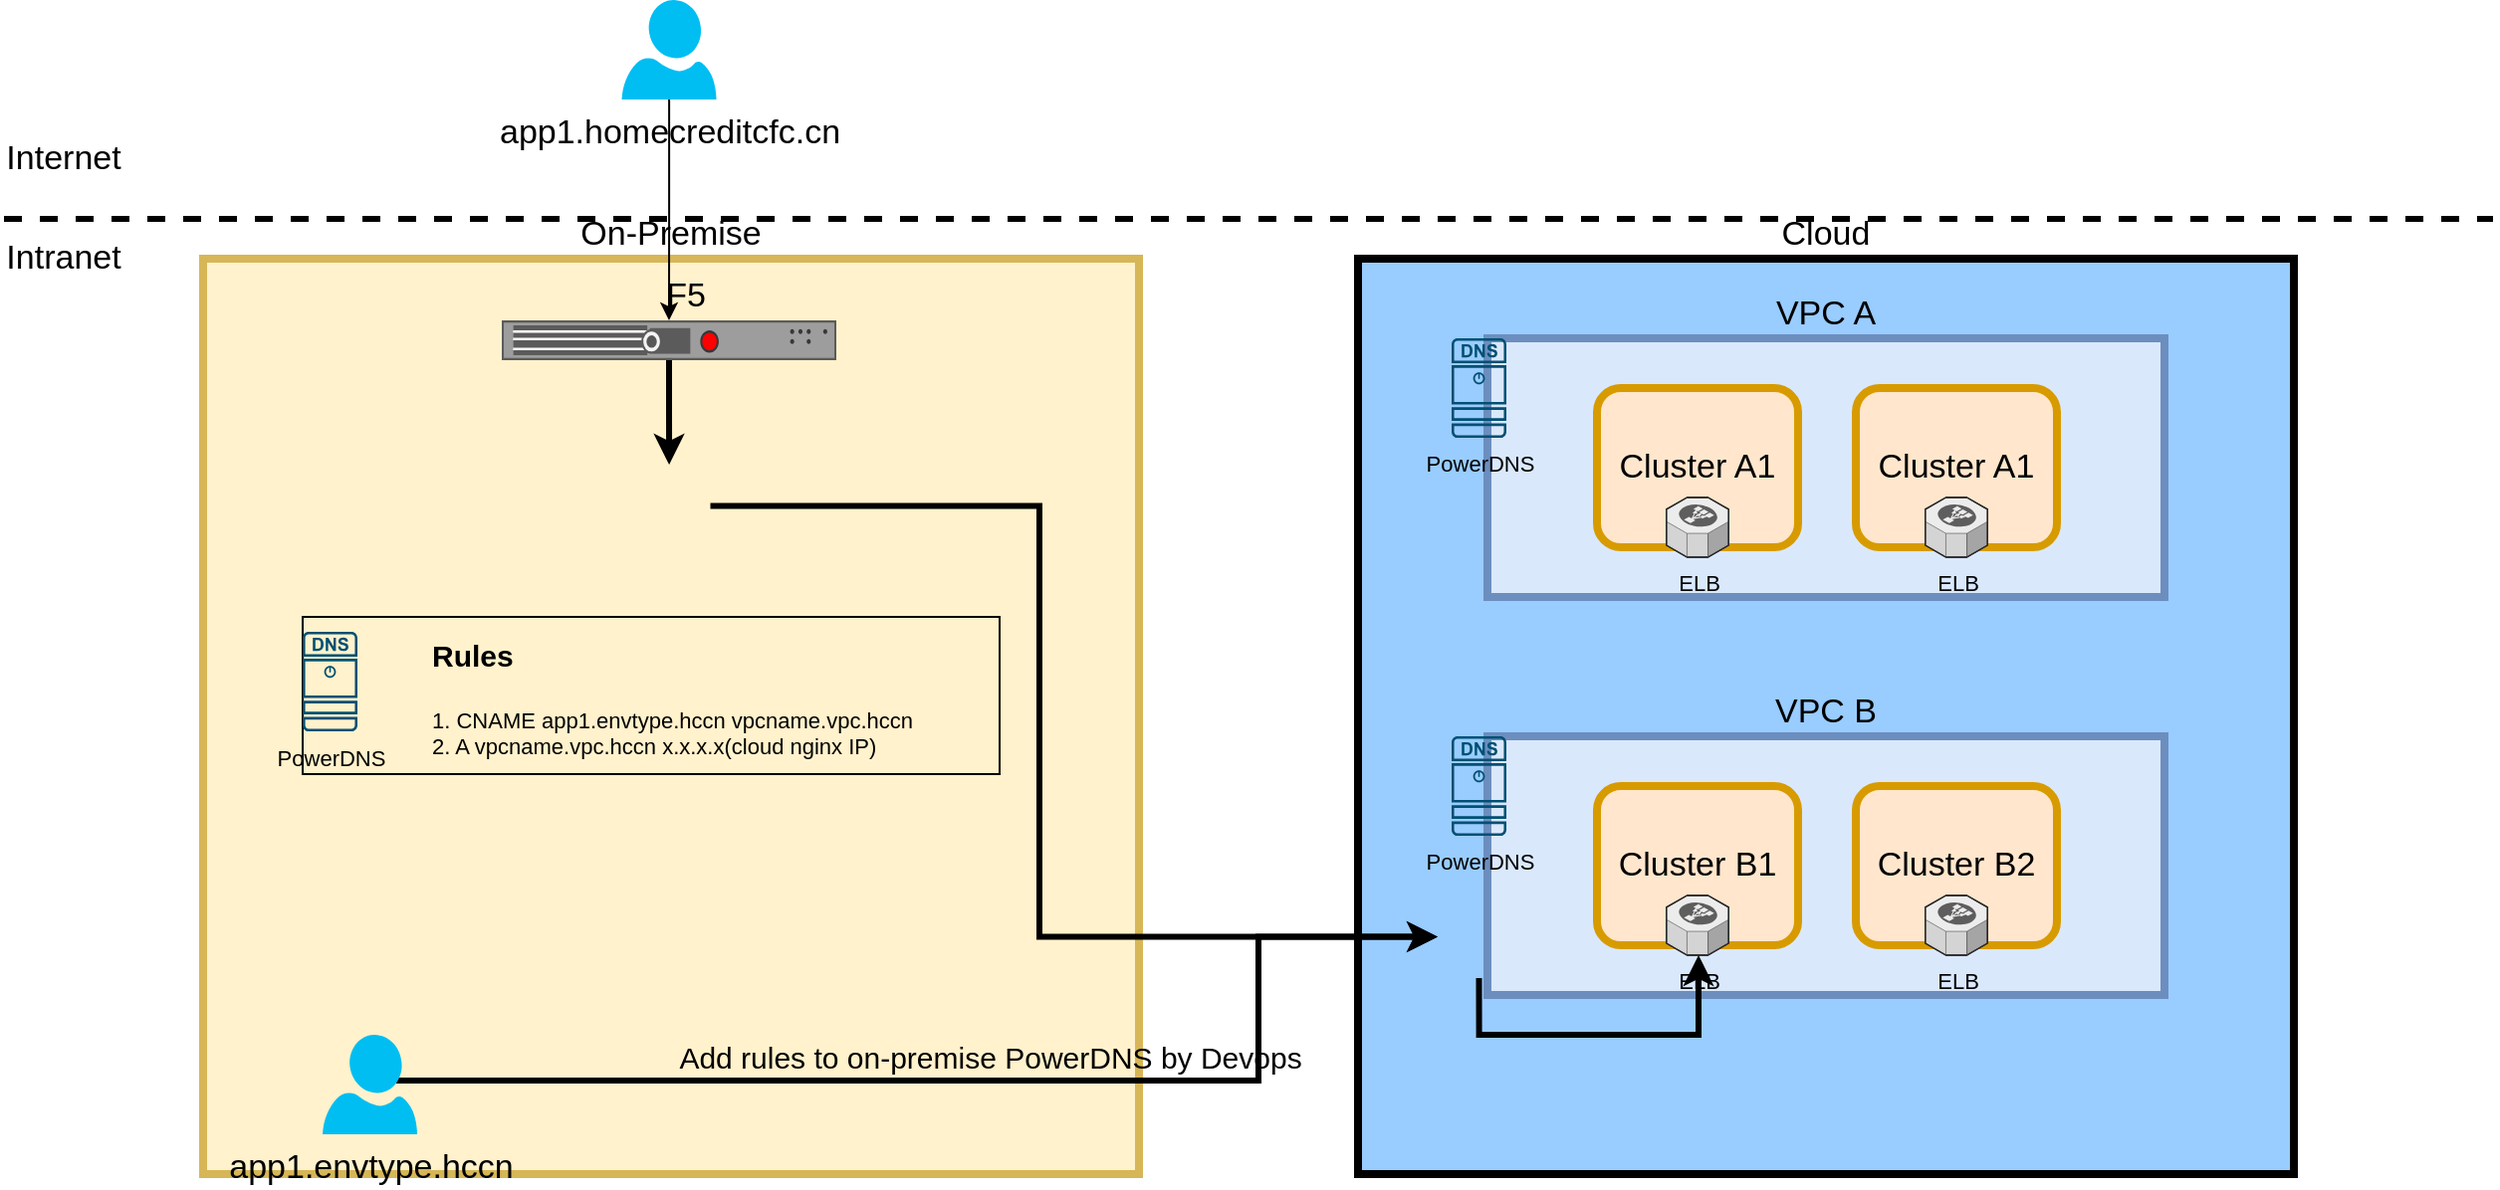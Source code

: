 <mxfile version="14.6.6" type="github">
  <diagram id="9IovndKO5Lwux1j9DJRa" name="Page-1">
    <mxGraphModel dx="1091" dy="752" grid="1" gridSize="10" guides="1" tooltips="1" connect="1" arrows="1" fold="1" page="1" pageScale="1" pageWidth="1920" pageHeight="1200" math="0" shadow="0">
      <root>
        <mxCell id="0" />
        <mxCell id="1" parent="0" />
        <mxCell id="GJDk6ChRwVHrgXMmXjr3-1" value="" style="endArrow=none;dashed=1;html=1;fontSize=11;strokeWidth=3;" parent="1" edge="1">
          <mxGeometry width="50" height="50" relative="1" as="geometry">
            <mxPoint x="10" y="180" as="sourcePoint" />
            <mxPoint x="1260" y="180" as="targetPoint" />
          </mxGeometry>
        </mxCell>
        <mxCell id="GJDk6ChRwVHrgXMmXjr3-4" value="On-Premise" style="rounded=0;whiteSpace=wrap;html=1;strokeWidth=4;labelPosition=center;verticalLabelPosition=top;align=center;verticalAlign=bottom;fontSize=17;fillColor=#fff2cc;strokeColor=#d6b656;" parent="1" vertex="1">
          <mxGeometry x="110" y="200" width="470" height="460" as="geometry" />
        </mxCell>
        <mxCell id="GJDk6ChRwVHrgXMmXjr3-5" value="Cloud" style="rounded=0;whiteSpace=wrap;html=1;strokeWidth=4;labelPosition=center;verticalLabelPosition=top;align=center;verticalAlign=bottom;fontSize=17;labelBorderColor=none;labelBackgroundColor=none;fillColor=#99CCFF;" parent="1" vertex="1">
          <mxGeometry x="690" y="200" width="470" height="460" as="geometry" />
        </mxCell>
        <mxCell id="GJDk6ChRwVHrgXMmXjr3-6" value="&lt;div&gt;VPC A&lt;/div&gt;" style="rounded=0;whiteSpace=wrap;html=1;labelBackgroundColor=none;fontSize=17;strokeWidth=4;labelPosition=center;verticalLabelPosition=top;align=center;verticalAlign=bottom;fillColor=#dae8fc;strokeColor=#6c8ebf;" parent="1" vertex="1">
          <mxGeometry x="755" y="240" width="340" height="130" as="geometry" />
        </mxCell>
        <mxCell id="GJDk6ChRwVHrgXMmXjr3-7" value="&lt;div&gt;VPC B&lt;/div&gt;" style="rounded=0;whiteSpace=wrap;html=1;labelBackgroundColor=none;fontSize=17;strokeWidth=4;labelPosition=center;verticalLabelPosition=top;align=center;verticalAlign=bottom;fillColor=#dae8fc;strokeColor=#6c8ebf;" parent="1" vertex="1">
          <mxGeometry x="755" y="440" width="340" height="130" as="geometry" />
        </mxCell>
        <mxCell id="GJDk6ChRwVHrgXMmXjr3-9" value="Cluster B1" style="rounded=1;whiteSpace=wrap;html=1;labelBackgroundColor=none;fontSize=17;strokeWidth=4;fillColor=#ffe6cc;strokeColor=#d79b00;" parent="1" vertex="1">
          <mxGeometry x="810" y="465" width="101" height="80" as="geometry" />
        </mxCell>
        <mxCell id="GJDk6ChRwVHrgXMmXjr3-13" value="Cluster B2" style="rounded=1;whiteSpace=wrap;html=1;labelBackgroundColor=none;fontSize=17;strokeWidth=4;fillColor=#ffe6cc;strokeColor=#d79b00;" parent="1" vertex="1">
          <mxGeometry x="940" y="465" width="101" height="80" as="geometry" />
        </mxCell>
        <mxCell id="GJDk6ChRwVHrgXMmXjr3-15" value="Cluster A1" style="rounded=1;whiteSpace=wrap;html=1;labelBackgroundColor=none;fontSize=17;strokeWidth=4;fillColor=#ffe6cc;strokeColor=#d79b00;" parent="1" vertex="1">
          <mxGeometry x="810" y="265" width="101" height="80" as="geometry" />
        </mxCell>
        <mxCell id="GJDk6ChRwVHrgXMmXjr3-16" value="Cluster A1" style="rounded=1;whiteSpace=wrap;html=1;labelBackgroundColor=none;fontSize=17;strokeWidth=4;fillColor=#ffe6cc;strokeColor=#d79b00;" parent="1" vertex="1">
          <mxGeometry x="940" y="265" width="101" height="80" as="geometry" />
        </mxCell>
        <mxCell id="GJDk6ChRwVHrgXMmXjr3-26" value="&lt;div style=&quot;font-size: 15px;&quot;&gt;&lt;span style=&quot;font-size: 15px;&quot;&gt;Add rules to on-premise PowerDNS by Devops&lt;/span&gt;&lt;/div&gt;" style="edgeStyle=orthogonalEdgeStyle;rounded=0;orthogonalLoop=1;jettySize=auto;html=1;fontSize=15;strokeWidth=3;exitX=0.779;exitY=0.46;exitDx=0;exitDy=0;exitPerimeter=0;labelBackgroundColor=none;labelPosition=center;verticalLabelPosition=top;align=center;verticalAlign=bottom;entryX=0;entryY=0.5;entryDx=0;entryDy=0;" parent="1" source="GJDk6ChRwVHrgXMmXjr3-18" target="GJDk6ChRwVHrgXMmXjr3-34" edge="1">
          <mxGeometry relative="1" as="geometry">
            <Array as="points">
              <mxPoint x="640" y="613" />
              <mxPoint x="640" y="541" />
            </Array>
          </mxGeometry>
        </mxCell>
        <mxCell id="GJDk6ChRwVHrgXMmXjr3-18" value="&lt;div&gt;app1.envtype.hccn&lt;/div&gt;" style="verticalLabelPosition=bottom;html=1;verticalAlign=top;align=center;strokeColor=none;fillColor=#00BEF2;shape=mxgraph.azure.user;labelBackgroundColor=none;fontSize=17;" parent="1" vertex="1">
          <mxGeometry x="170" y="590" width="47.5" height="50" as="geometry" />
        </mxCell>
        <mxCell id="GJDk6ChRwVHrgXMmXjr3-21" value="" style="edgeStyle=orthogonalEdgeStyle;rounded=0;orthogonalLoop=1;jettySize=auto;html=1;fontSize=17;" parent="1" source="GJDk6ChRwVHrgXMmXjr3-19" target="GJDk6ChRwVHrgXMmXjr3-20" edge="1">
          <mxGeometry relative="1" as="geometry" />
        </mxCell>
        <mxCell id="GJDk6ChRwVHrgXMmXjr3-19" value="app1.homecreditcfc.cn" style="verticalLabelPosition=bottom;html=1;verticalAlign=top;align=center;strokeColor=none;fillColor=#00BEF2;shape=mxgraph.azure.user;labelBackgroundColor=none;fontSize=17;" parent="1" vertex="1">
          <mxGeometry x="320.25" y="70" width="47.5" height="50" as="geometry" />
        </mxCell>
        <mxCell id="GJDk6ChRwVHrgXMmXjr3-55" value="" style="edgeStyle=orthogonalEdgeStyle;rounded=0;orthogonalLoop=1;jettySize=auto;html=1;fontSize=11;strokeWidth=3;entryX=0;entryY=0.5;entryDx=0;entryDy=0;exitX=1;exitY=0.5;exitDx=0;exitDy=0;" parent="1" source="GJDk6ChRwVHrgXMmXjr3-59" target="GJDk6ChRwVHrgXMmXjr3-34" edge="1">
          <mxGeometry relative="1" as="geometry">
            <mxPoint x="508" y="241" as="targetPoint" />
            <Array as="points">
              <mxPoint x="530" y="324" />
              <mxPoint x="530" y="541" />
            </Array>
          </mxGeometry>
        </mxCell>
        <mxCell id="GJDk6ChRwVHrgXMmXjr3-60" value="" style="edgeStyle=orthogonalEdgeStyle;rounded=0;orthogonalLoop=1;jettySize=auto;html=1;fontSize=11;strokeWidth=3;" parent="1" source="GJDk6ChRwVHrgXMmXjr3-20" target="GJDk6ChRwVHrgXMmXjr3-59" edge="1">
          <mxGeometry relative="1" as="geometry" />
        </mxCell>
        <mxCell id="GJDk6ChRwVHrgXMmXjr3-20" value="F5" style="strokeColor=#666666;html=1;labelPosition=center;align=center;spacingLeft=15;shadow=0;dashed=0;outlineConnect=0;shape=mxgraph.rack.f5.arx_500;labelBackgroundColor=none;fontSize=17;verticalLabelPosition=top;verticalAlign=bottom;" parent="1" vertex="1">
          <mxGeometry x="260" y="231" width="168" height="20" as="geometry" />
        </mxCell>
        <mxCell id="GJDk6ChRwVHrgXMmXjr3-22" value="" style="shape=image;html=1;verticalAlign=top;verticalLabelPosition=bottom;labelBackgroundColor=#ffffff;imageAspect=0;aspect=fixed;image=https://cdn4.iconfinder.com/data/icons/logos-brands-5/24/nginx-128.png;fontSize=17;strokeWidth=4;" parent="1" vertex="1">
          <mxGeometry x="730" y="320" width="41.5" height="41.5" as="geometry" />
        </mxCell>
        <mxCell id="GJDk6ChRwVHrgXMmXjr3-23" value="Internet" style="text;html=1;strokeColor=none;fillColor=none;align=center;verticalAlign=middle;whiteSpace=wrap;rounded=0;labelBackgroundColor=none;fontSize=17;" parent="1" vertex="1">
          <mxGeometry x="20" y="140" width="40" height="20" as="geometry" />
        </mxCell>
        <mxCell id="GJDk6ChRwVHrgXMmXjr3-24" value="Intranet" style="text;html=1;strokeColor=none;fillColor=none;align=center;verticalAlign=middle;whiteSpace=wrap;rounded=0;labelBackgroundColor=none;fontSize=17;" parent="1" vertex="1">
          <mxGeometry x="20" y="190" width="40" height="20" as="geometry" />
        </mxCell>
        <mxCell id="GJDk6ChRwVHrgXMmXjr3-32" value="PowerDNS" style="points=[[0.015,0.015,0],[0.985,0.015,0],[0.985,0.985,0],[0.015,0.985,0],[0.25,0,0],[0.5,0,0],[0.75,0,0],[1,0.25,0],[1,0.5,0],[1,0.75,0],[0.75,1,0],[0.5,1,0],[0.25,1,0],[0,0.75,0],[0,0.5,0],[0,0.25,0]];verticalLabelPosition=bottom;html=1;verticalAlign=top;aspect=fixed;align=center;pointerEvents=1;shape=mxgraph.cisco19.dns_server;fillColor=#005073;strokeColor=none;labelBackgroundColor=none;fontSize=11;" parent="1" vertex="1">
          <mxGeometry x="737" y="240" width="27.5" height="50" as="geometry" />
        </mxCell>
        <mxCell id="GJDk6ChRwVHrgXMmXjr3-33" value="PowerDNS" style="points=[[0.015,0.015,0],[0.985,0.015,0],[0.985,0.985,0],[0.015,0.985,0],[0.25,0,0],[0.5,0,0],[0.75,0,0],[1,0.25,0],[1,0.5,0],[1,0.75,0],[0.75,1,0],[0.5,1,0],[0.25,1,0],[0,0.75,0],[0,0.5,0],[0,0.25,0]];verticalLabelPosition=bottom;html=1;verticalAlign=top;aspect=fixed;align=center;pointerEvents=1;shape=mxgraph.cisco19.dns_server;fillColor=#005073;strokeColor=none;labelBackgroundColor=none;fontSize=11;" parent="1" vertex="1">
          <mxGeometry x="737" y="440" width="27.5" height="50" as="geometry" />
        </mxCell>
        <mxCell id="GJDk6ChRwVHrgXMmXjr3-35" style="edgeStyle=orthogonalEdgeStyle;rounded=0;orthogonalLoop=1;jettySize=auto;html=1;fontSize=11;strokeWidth=3;exitX=0.5;exitY=1;exitDx=0;exitDy=0;" parent="1" source="GJDk6ChRwVHrgXMmXjr3-34" target="GJDk6ChRwVHrgXMmXjr3-36" edge="1">
          <mxGeometry relative="1" as="geometry">
            <Array as="points">
              <mxPoint x="751" y="590" />
              <mxPoint x="861" y="590" />
            </Array>
          </mxGeometry>
        </mxCell>
        <mxCell id="GJDk6ChRwVHrgXMmXjr3-34" value="" style="shape=image;html=1;verticalAlign=top;verticalLabelPosition=bottom;labelBackgroundColor=#ffffff;imageAspect=0;aspect=fixed;image=https://cdn4.iconfinder.com/data/icons/logos-brands-5/24/nginx-128.png;fontSize=17;strokeWidth=4;" parent="1" vertex="1">
          <mxGeometry x="730" y="520" width="41.5" height="41.5" as="geometry" />
        </mxCell>
        <mxCell id="GJDk6ChRwVHrgXMmXjr3-36" value="&lt;div&gt;ELB&lt;/div&gt;&lt;div&gt;&lt;br&gt;&lt;/div&gt;" style="verticalLabelPosition=bottom;html=1;verticalAlign=top;strokeWidth=1;align=center;outlineConnect=0;dashed=0;outlineConnect=0;shape=mxgraph.aws3d.elasticLoadBalancing;fillColor=#ECECEC;strokeColor=#5E5E5E;aspect=fixed;labelBackgroundColor=none;fontSize=11;" parent="1" vertex="1">
          <mxGeometry x="844.85" y="520" width="31.3" height="30" as="geometry" />
        </mxCell>
        <mxCell id="GJDk6ChRwVHrgXMmXjr3-37" value="ELB" style="verticalLabelPosition=bottom;html=1;verticalAlign=top;strokeWidth=1;align=center;outlineConnect=0;dashed=0;outlineConnect=0;shape=mxgraph.aws3d.elasticLoadBalancing;fillColor=#ECECEC;strokeColor=#5E5E5E;aspect=fixed;labelBackgroundColor=none;fontSize=11;" parent="1" vertex="1">
          <mxGeometry x="974.85" y="520" width="31.3" height="30" as="geometry" />
        </mxCell>
        <mxCell id="GJDk6ChRwVHrgXMmXjr3-53" value="" style="group;labelBorderColor=#000000;rounded=0;strokeColor=#000000;" parent="1" vertex="1" connectable="0">
          <mxGeometry x="160" y="380" width="350" height="79" as="geometry" />
        </mxCell>
        <mxCell id="GJDk6ChRwVHrgXMmXjr3-30" value="&lt;h1&gt;&lt;font style=&quot;font-size: 15px&quot;&gt;Rules&lt;/font&gt;&lt;/h1&gt;&lt;div&gt;1. CNAME app1.envtype.hccn vpcname.vpc.hccn&lt;/div&gt;&lt;div&gt;2. A vpcname.vpc.hccn x.x.x.x(cloud nginx IP)&lt;br&gt;&lt;/div&gt;" style="text;html=1;spacing=5;spacingTop=-20;overflow=hidden;rounded=0;labelBackgroundColor=none;fontSize=11;labelBorderColor=none;whiteSpace=wrap;" parent="GJDk6ChRwVHrgXMmXjr3-53" vertex="1">
          <mxGeometry x="60" width="290" height="79" as="geometry" />
        </mxCell>
        <mxCell id="GJDk6ChRwVHrgXMmXjr3-39" value="PowerDNS" style="points=[[0.015,0.015,0],[0.985,0.015,0],[0.985,0.985,0],[0.015,0.985,0],[0.25,0,0],[0.5,0,0],[0.75,0,0],[1,0.25,0],[1,0.5,0],[1,0.75,0],[0.75,1,0],[0.5,1,0],[0.25,1,0],[0,0.75,0],[0,0.5,0],[0,0.25,0]];verticalLabelPosition=bottom;html=1;verticalAlign=top;aspect=fixed;align=center;pointerEvents=1;shape=mxgraph.cisco19.dns_server;fillColor=#005073;strokeColor=none;labelBackgroundColor=none;fontSize=11;" parent="GJDk6ChRwVHrgXMmXjr3-53" vertex="1">
          <mxGeometry y="7.5" width="27.5" height="50" as="geometry" />
        </mxCell>
        <mxCell id="GJDk6ChRwVHrgXMmXjr3-56" value="ELB" style="verticalLabelPosition=bottom;html=1;verticalAlign=top;strokeWidth=1;align=center;outlineConnect=0;dashed=0;outlineConnect=0;shape=mxgraph.aws3d.elasticLoadBalancing;fillColor=#ECECEC;strokeColor=#5E5E5E;aspect=fixed;labelBackgroundColor=none;fontSize=11;" parent="1" vertex="1">
          <mxGeometry x="974.85" y="320" width="31.3" height="30" as="geometry" />
        </mxCell>
        <mxCell id="GJDk6ChRwVHrgXMmXjr3-57" value="ELB" style="verticalLabelPosition=bottom;html=1;verticalAlign=top;strokeWidth=1;align=center;outlineConnect=0;dashed=0;outlineConnect=0;shape=mxgraph.aws3d.elasticLoadBalancing;fillColor=#ECECEC;strokeColor=#5E5E5E;aspect=fixed;labelBackgroundColor=none;fontSize=11;" parent="1" vertex="1">
          <mxGeometry x="844.85" y="320" width="31.3" height="30" as="geometry" />
        </mxCell>
        <mxCell id="GJDk6ChRwVHrgXMmXjr3-58" value="" style="shape=image;html=1;verticalAlign=top;verticalLabelPosition=bottom;labelBackgroundColor=#ffffff;imageAspect=0;aspect=fixed;image=https://cdn4.iconfinder.com/data/icons/logos-brands-5/24/nginx-128.png;fontSize=17;strokeWidth=4;" parent="1" vertex="1">
          <mxGeometry x="730" y="320" width="41.5" height="41.5" as="geometry" />
        </mxCell>
        <mxCell id="GJDk6ChRwVHrgXMmXjr3-59" value="" style="shape=image;html=1;verticalAlign=top;verticalLabelPosition=bottom;labelBackgroundColor=#ffffff;imageAspect=0;aspect=fixed;image=https://cdn4.iconfinder.com/data/icons/logos-brands-5/24/nginx-128.png;fontSize=17;strokeWidth=4;" parent="1" vertex="1">
          <mxGeometry x="323.25" y="303.5" width="41.5" height="41.5" as="geometry" />
        </mxCell>
      </root>
    </mxGraphModel>
  </diagram>
</mxfile>

